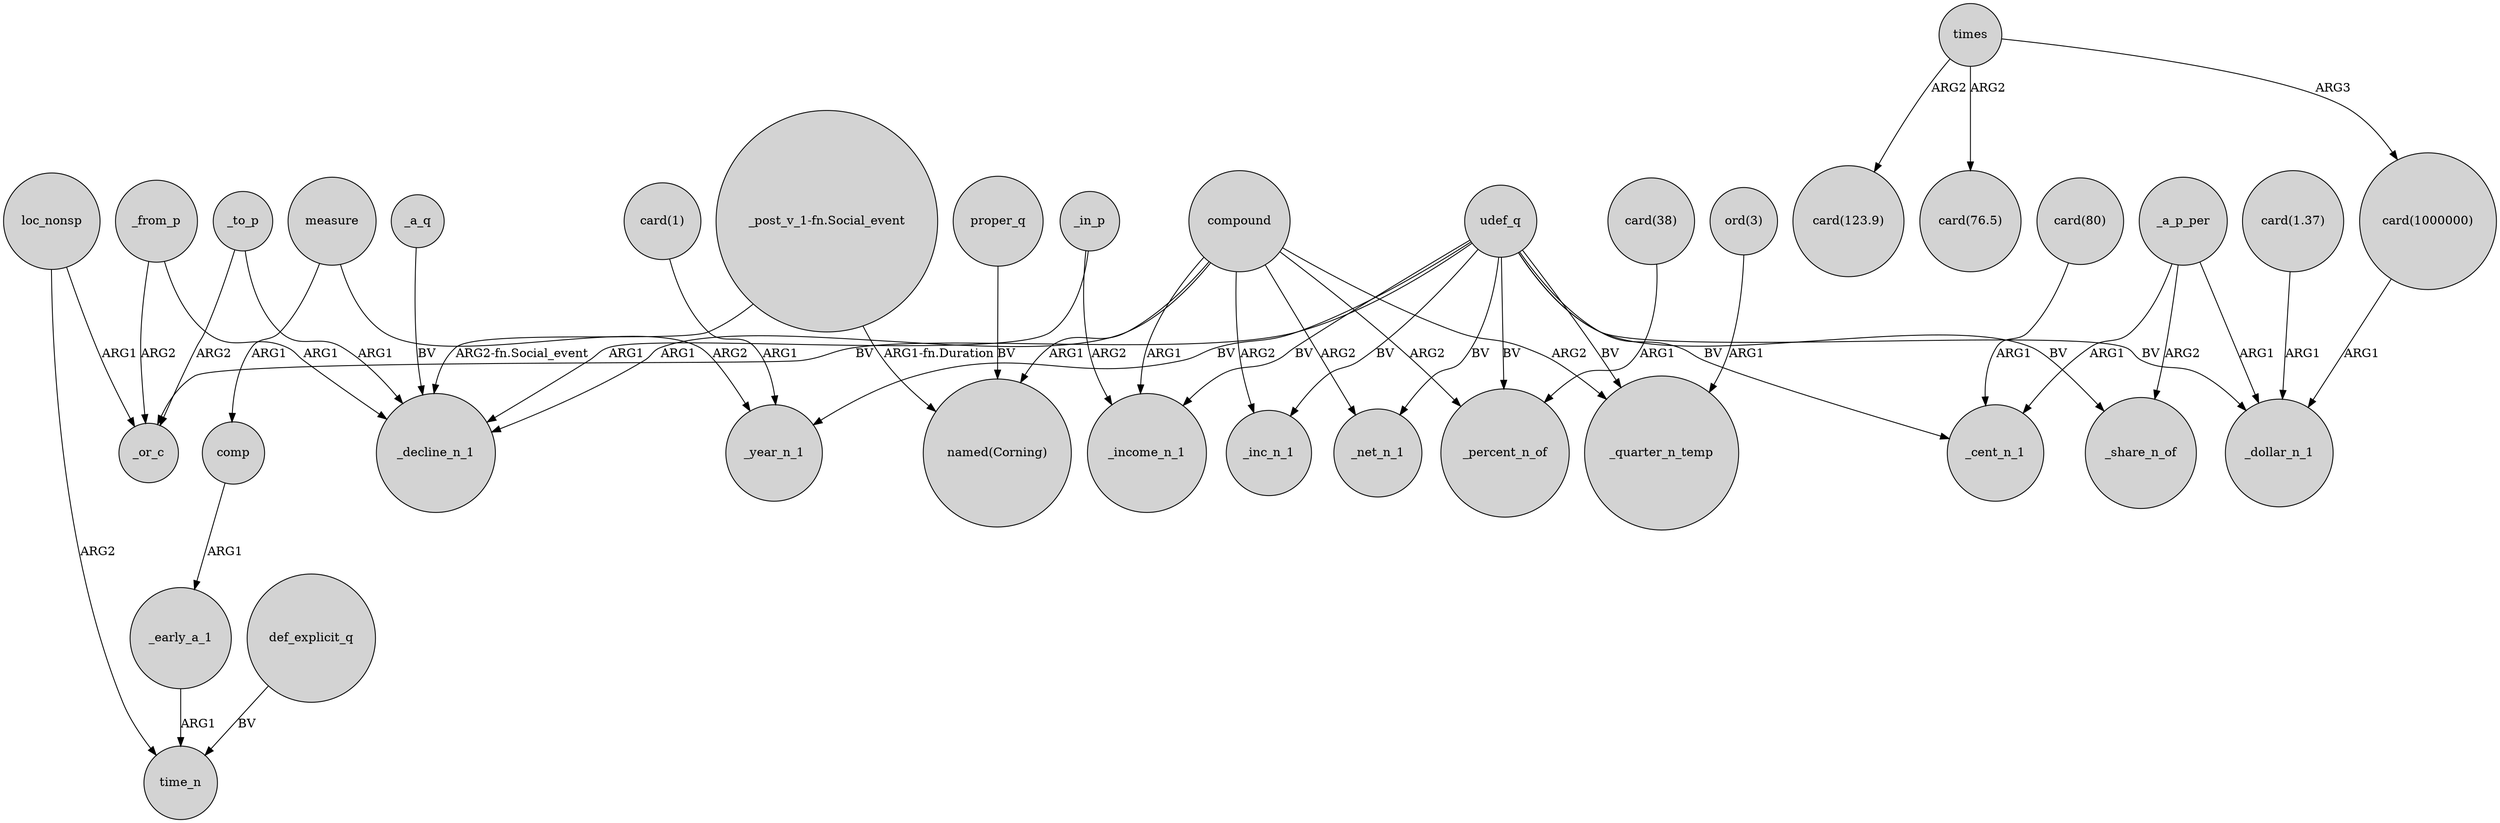 digraph {
	node [shape=circle style=filled]
	_early_a_1 -> time_n [label=ARG1]
	_to_p -> _or_c [label=ARG2]
	times -> "card(123.9)" [label=ARG2]
	"card(80)" -> _cent_n_1 [label=ARG1]
	compound -> _net_n_1 [label=ARG2]
	"ord(3)" -> _quarter_n_temp [label=ARG1]
	_to_p -> _decline_n_1 [label=ARG1]
	"card(1.37)" -> _dollar_n_1 [label=ARG1]
	_a_p_per -> _cent_n_1 [label=ARG1]
	"card(1)" -> _year_n_1 [label=ARG1]
	udef_q -> _income_n_1 [label=BV]
	_from_p -> _decline_n_1 [label=ARG1]
	_in_p -> _income_n_1 [label=ARG2]
	"_post_v_1-fn.Social_event" -> "named(Corning)" [label="ARG1-fn.Duration"]
	times -> "card(1000000)" [label=ARG3]
	"card(38)" -> _percent_n_of [label=ARG1]
	comp -> _early_a_1 [label=ARG1]
	proper_q -> "named(Corning)" [label=BV]
	_a_q -> _decline_n_1 [label=BV]
	udef_q -> _cent_n_1 [label=BV]
	"_post_v_1-fn.Social_event" -> _decline_n_1 [label="ARG2-fn.Social_event"]
	_in_p -> _decline_n_1 [label=ARG1]
	compound -> _decline_n_1 [label=ARG1]
	udef_q -> _or_c [label=BV]
	udef_q -> _inc_n_1 [label=BV]
	measure -> _year_n_1 [label=ARG2]
	compound -> _inc_n_1 [label=ARG2]
	compound -> _income_n_1 [label=ARG1]
	compound -> _quarter_n_temp [label=ARG2]
	_a_p_per -> _share_n_of [label=ARG2]
	udef_q -> _percent_n_of [label=BV]
	udef_q -> _share_n_of [label=BV]
	udef_q -> _net_n_1 [label=BV]
	compound -> _percent_n_of [label=ARG2]
	udef_q -> _dollar_n_1 [label=BV]
	times -> "card(76.5)" [label=ARG2]
	"card(1000000)" -> _dollar_n_1 [label=ARG1]
	_from_p -> _or_c [label=ARG2]
	loc_nonsp -> _or_c [label=ARG1]
	_a_p_per -> _dollar_n_1 [label=ARG1]
	measure -> comp [label=ARG1]
	udef_q -> _quarter_n_temp [label=BV]
	def_explicit_q -> time_n [label=BV]
	compound -> "named(Corning)" [label=ARG1]
	udef_q -> _year_n_1 [label=BV]
	loc_nonsp -> time_n [label=ARG2]
}
